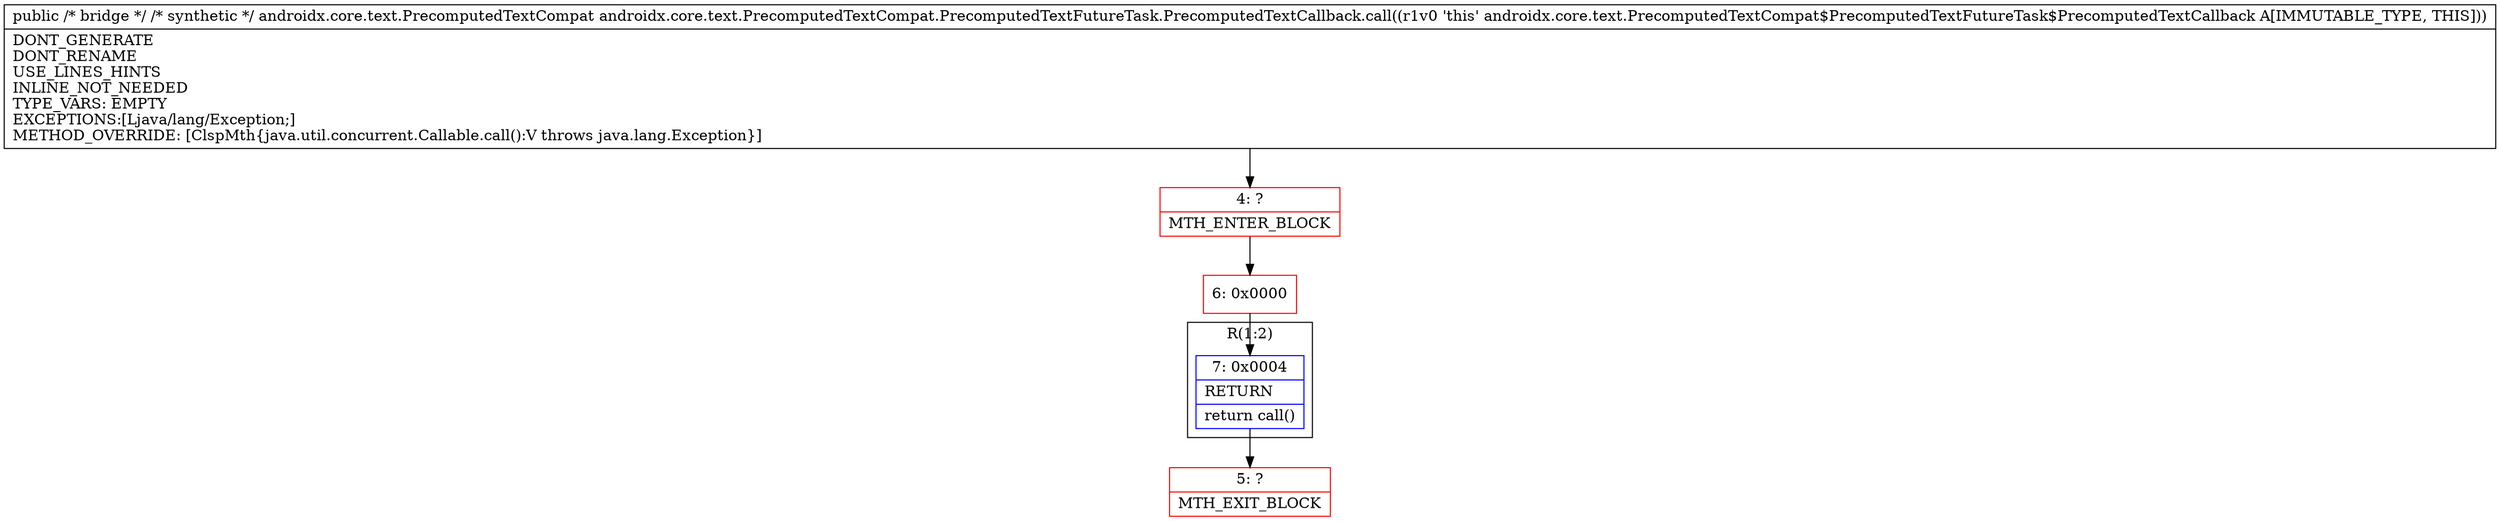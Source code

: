digraph "CFG forandroidx.core.text.PrecomputedTextCompat.PrecomputedTextFutureTask.PrecomputedTextCallback.call()Ljava\/lang\/Object;" {
subgraph cluster_Region_1547904168 {
label = "R(1:2)";
node [shape=record,color=blue];
Node_7 [shape=record,label="{7\:\ 0x0004|RETURN\l|return call()\l}"];
}
Node_4 [shape=record,color=red,label="{4\:\ ?|MTH_ENTER_BLOCK\l}"];
Node_6 [shape=record,color=red,label="{6\:\ 0x0000}"];
Node_5 [shape=record,color=red,label="{5\:\ ?|MTH_EXIT_BLOCK\l}"];
MethodNode[shape=record,label="{public \/* bridge *\/ \/* synthetic *\/ androidx.core.text.PrecomputedTextCompat androidx.core.text.PrecomputedTextCompat.PrecomputedTextFutureTask.PrecomputedTextCallback.call((r1v0 'this' androidx.core.text.PrecomputedTextCompat$PrecomputedTextFutureTask$PrecomputedTextCallback A[IMMUTABLE_TYPE, THIS]))  | DONT_GENERATE\lDONT_RENAME\lUSE_LINES_HINTS\lINLINE_NOT_NEEDED\lTYPE_VARS: EMPTY\lEXCEPTIONS:[Ljava\/lang\/Exception;]\lMETHOD_OVERRIDE: [ClspMth\{java.util.concurrent.Callable.call():V throws java.lang.Exception\}]\l}"];
MethodNode -> Node_4;Node_7 -> Node_5;
Node_4 -> Node_6;
Node_6 -> Node_7;
}

